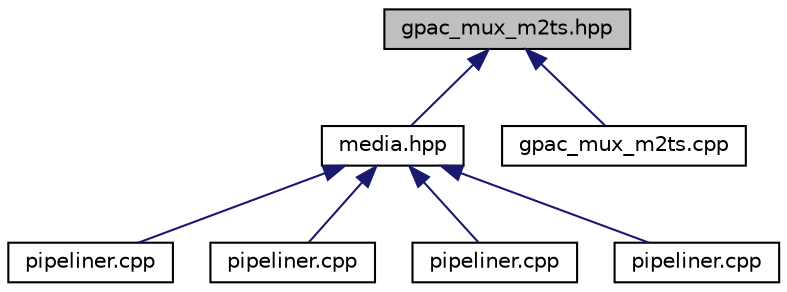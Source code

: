 digraph "gpac_mux_m2ts.hpp"
{
 // INTERACTIVE_SVG=YES
  edge [fontname="Helvetica",fontsize="10",labelfontname="Helvetica",labelfontsize="10"];
  node [fontname="Helvetica",fontsize="10",shape=record];
  Node1 [label="gpac_mux_m2ts.hpp",height=0.2,width=0.4,color="black", fillcolor="grey75", style="filled", fontcolor="black"];
  Node1 -> Node2 [dir="back",color="midnightblue",fontsize="10",style="solid",fontname="Helvetica"];
  Node2 [label="media.hpp",height=0.2,width=0.4,color="black", fillcolor="white", style="filled",URL="$media_8hpp.html"];
  Node2 -> Node3 [dir="back",color="midnightblue",fontsize="10",style="solid",fontname="Helvetica"];
  Node3 [label="pipeliner.cpp",height=0.2,width=0.4,color="black", fillcolor="white", style="filled",URL="$dashcastx_2pipeliner_8cpp.html"];
  Node2 -> Node4 [dir="back",color="midnightblue",fontsize="10",style="solid",fontname="Helvetica"];
  Node4 [label="pipeliner.cpp",height=0.2,width=0.4,color="black", fillcolor="white", style="filled",URL="$dashclient_2pipeliner_8cpp.html"];
  Node2 -> Node5 [dir="back",color="midnightblue",fontsize="10",style="solid",fontname="Helvetica"];
  Node5 [label="pipeliner.cpp",height=0.2,width=0.4,color="black", fillcolor="white", style="filled",URL="$mp42tsx_2pipeliner_8cpp.html"];
  Node2 -> Node6 [dir="back",color="midnightblue",fontsize="10",style="solid",fontname="Helvetica"];
  Node6 [label="pipeliner.cpp",height=0.2,width=0.4,color="black", fillcolor="white", style="filled",URL="$player_2pipeliner_8cpp.html"];
  Node1 -> Node7 [dir="back",color="midnightblue",fontsize="10",style="solid",fontname="Helvetica"];
  Node7 [label="gpac_mux_m2ts.cpp",height=0.2,width=0.4,color="black", fillcolor="white", style="filled",URL="$gpac__mux__m2ts_8cpp.html"];
}
